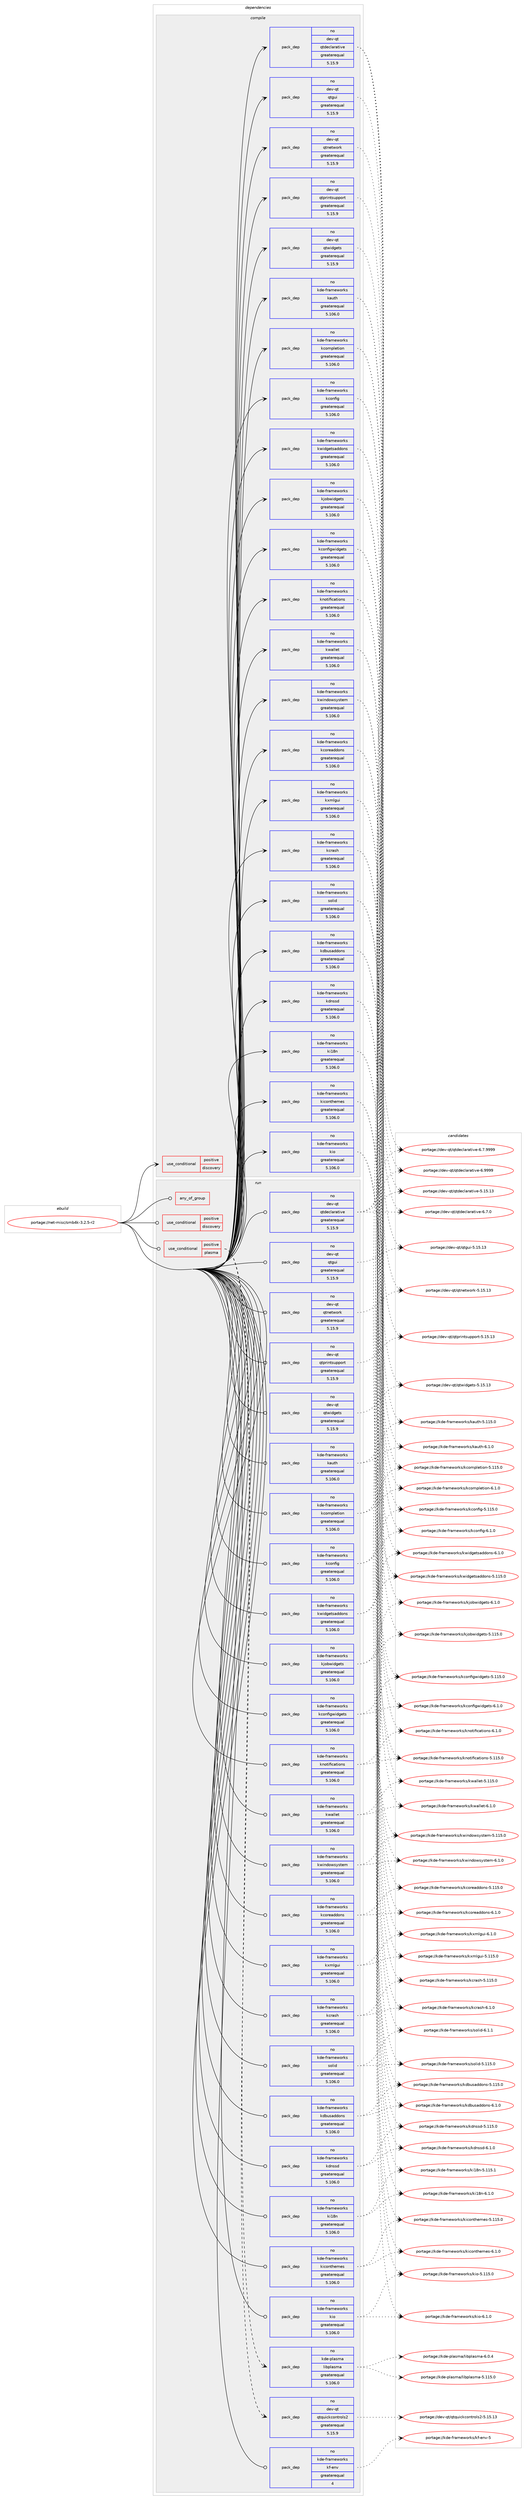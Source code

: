 digraph prolog {

# *************
# Graph options
# *************

newrank=true;
concentrate=true;
compound=true;
graph [rankdir=LR,fontname=Helvetica,fontsize=10,ranksep=1.5];#, ranksep=2.5, nodesep=0.2];
edge  [arrowhead=vee];
node  [fontname=Helvetica,fontsize=10];

# **********
# The ebuild
# **********

subgraph cluster_leftcol {
color=gray;
rank=same;
label=<<i>ebuild</i>>;
id [label="portage://net-misc/smb4k-3.2.5-r2", color=red, width=4, href="../net-misc/smb4k-3.2.5-r2.svg"];
}

# ****************
# The dependencies
# ****************

subgraph cluster_midcol {
color=gray;
label=<<i>dependencies</i>>;
subgraph cluster_compile {
fillcolor="#eeeeee";
style=filled;
label=<<i>compile</i>>;
subgraph cond522 {
dependency736 [label=<<TABLE BORDER="0" CELLBORDER="1" CELLSPACING="0" CELLPADDING="4"><TR><TD ROWSPAN="3" CELLPADDING="10">use_conditional</TD></TR><TR><TD>positive</TD></TR><TR><TD>discovery</TD></TR></TABLE>>, shape=none, color=red];
# *** BEGIN UNKNOWN DEPENDENCY TYPE (TODO) ***
# dependency736 -> package_dependency(portage://net-misc/smb4k-3.2.5-r2,install,no,net-libs,kdsoap,none,[,,],any_same_slot,[use(enable(qt5),positive)])
# *** END UNKNOWN DEPENDENCY TYPE (TODO) ***

}
id:e -> dependency736:w [weight=20,style="solid",arrowhead="vee"];
# *** BEGIN UNKNOWN DEPENDENCY TYPE (TODO) ***
# id -> package_dependency(portage://net-misc/smb4k-3.2.5-r2,install,no,dev-qt,qtcore,none,[,,],[slot(5)],[])
# *** END UNKNOWN DEPENDENCY TYPE (TODO) ***

subgraph pack197 {
dependency737 [label=<<TABLE BORDER="0" CELLBORDER="1" CELLSPACING="0" CELLPADDING="4" WIDTH="220"><TR><TD ROWSPAN="6" CELLPADDING="30">pack_dep</TD></TR><TR><TD WIDTH="110">no</TD></TR><TR><TD>dev-qt</TD></TR><TR><TD>qtdeclarative</TD></TR><TR><TD>greaterequal</TD></TR><TR><TD>5.15.9</TD></TR></TABLE>>, shape=none, color=blue];
}
id:e -> dependency737:w [weight=20,style="solid",arrowhead="vee"];
subgraph pack198 {
dependency738 [label=<<TABLE BORDER="0" CELLBORDER="1" CELLSPACING="0" CELLPADDING="4" WIDTH="220"><TR><TD ROWSPAN="6" CELLPADDING="30">pack_dep</TD></TR><TR><TD WIDTH="110">no</TD></TR><TR><TD>dev-qt</TD></TR><TR><TD>qtgui</TD></TR><TR><TD>greaterequal</TD></TR><TR><TD>5.15.9</TD></TR></TABLE>>, shape=none, color=blue];
}
id:e -> dependency738:w [weight=20,style="solid",arrowhead="vee"];
subgraph pack199 {
dependency739 [label=<<TABLE BORDER="0" CELLBORDER="1" CELLSPACING="0" CELLPADDING="4" WIDTH="220"><TR><TD ROWSPAN="6" CELLPADDING="30">pack_dep</TD></TR><TR><TD WIDTH="110">no</TD></TR><TR><TD>dev-qt</TD></TR><TR><TD>qtnetwork</TD></TR><TR><TD>greaterequal</TD></TR><TR><TD>5.15.9</TD></TR></TABLE>>, shape=none, color=blue];
}
id:e -> dependency739:w [weight=20,style="solid",arrowhead="vee"];
subgraph pack200 {
dependency740 [label=<<TABLE BORDER="0" CELLBORDER="1" CELLSPACING="0" CELLPADDING="4" WIDTH="220"><TR><TD ROWSPAN="6" CELLPADDING="30">pack_dep</TD></TR><TR><TD WIDTH="110">no</TD></TR><TR><TD>dev-qt</TD></TR><TR><TD>qtprintsupport</TD></TR><TR><TD>greaterequal</TD></TR><TR><TD>5.15.9</TD></TR></TABLE>>, shape=none, color=blue];
}
id:e -> dependency740:w [weight=20,style="solid",arrowhead="vee"];
subgraph pack201 {
dependency741 [label=<<TABLE BORDER="0" CELLBORDER="1" CELLSPACING="0" CELLPADDING="4" WIDTH="220"><TR><TD ROWSPAN="6" CELLPADDING="30">pack_dep</TD></TR><TR><TD WIDTH="110">no</TD></TR><TR><TD>dev-qt</TD></TR><TR><TD>qtwidgets</TD></TR><TR><TD>greaterequal</TD></TR><TR><TD>5.15.9</TD></TR></TABLE>>, shape=none, color=blue];
}
id:e -> dependency741:w [weight=20,style="solid",arrowhead="vee"];
subgraph pack202 {
dependency742 [label=<<TABLE BORDER="0" CELLBORDER="1" CELLSPACING="0" CELLPADDING="4" WIDTH="220"><TR><TD ROWSPAN="6" CELLPADDING="30">pack_dep</TD></TR><TR><TD WIDTH="110">no</TD></TR><TR><TD>kde-frameworks</TD></TR><TR><TD>kauth</TD></TR><TR><TD>greaterequal</TD></TR><TR><TD>5.106.0</TD></TR></TABLE>>, shape=none, color=blue];
}
id:e -> dependency742:w [weight=20,style="solid",arrowhead="vee"];
subgraph pack203 {
dependency743 [label=<<TABLE BORDER="0" CELLBORDER="1" CELLSPACING="0" CELLPADDING="4" WIDTH="220"><TR><TD ROWSPAN="6" CELLPADDING="30">pack_dep</TD></TR><TR><TD WIDTH="110">no</TD></TR><TR><TD>kde-frameworks</TD></TR><TR><TD>kcompletion</TD></TR><TR><TD>greaterequal</TD></TR><TR><TD>5.106.0</TD></TR></TABLE>>, shape=none, color=blue];
}
id:e -> dependency743:w [weight=20,style="solid",arrowhead="vee"];
subgraph pack204 {
dependency744 [label=<<TABLE BORDER="0" CELLBORDER="1" CELLSPACING="0" CELLPADDING="4" WIDTH="220"><TR><TD ROWSPAN="6" CELLPADDING="30">pack_dep</TD></TR><TR><TD WIDTH="110">no</TD></TR><TR><TD>kde-frameworks</TD></TR><TR><TD>kconfig</TD></TR><TR><TD>greaterequal</TD></TR><TR><TD>5.106.0</TD></TR></TABLE>>, shape=none, color=blue];
}
id:e -> dependency744:w [weight=20,style="solid",arrowhead="vee"];
subgraph pack205 {
dependency745 [label=<<TABLE BORDER="0" CELLBORDER="1" CELLSPACING="0" CELLPADDING="4" WIDTH="220"><TR><TD ROWSPAN="6" CELLPADDING="30">pack_dep</TD></TR><TR><TD WIDTH="110">no</TD></TR><TR><TD>kde-frameworks</TD></TR><TR><TD>kconfigwidgets</TD></TR><TR><TD>greaterequal</TD></TR><TR><TD>5.106.0</TD></TR></TABLE>>, shape=none, color=blue];
}
id:e -> dependency745:w [weight=20,style="solid",arrowhead="vee"];
subgraph pack206 {
dependency746 [label=<<TABLE BORDER="0" CELLBORDER="1" CELLSPACING="0" CELLPADDING="4" WIDTH="220"><TR><TD ROWSPAN="6" CELLPADDING="30">pack_dep</TD></TR><TR><TD WIDTH="110">no</TD></TR><TR><TD>kde-frameworks</TD></TR><TR><TD>kcoreaddons</TD></TR><TR><TD>greaterequal</TD></TR><TR><TD>5.106.0</TD></TR></TABLE>>, shape=none, color=blue];
}
id:e -> dependency746:w [weight=20,style="solid",arrowhead="vee"];
subgraph pack207 {
dependency747 [label=<<TABLE BORDER="0" CELLBORDER="1" CELLSPACING="0" CELLPADDING="4" WIDTH="220"><TR><TD ROWSPAN="6" CELLPADDING="30">pack_dep</TD></TR><TR><TD WIDTH="110">no</TD></TR><TR><TD>kde-frameworks</TD></TR><TR><TD>kcrash</TD></TR><TR><TD>greaterequal</TD></TR><TR><TD>5.106.0</TD></TR></TABLE>>, shape=none, color=blue];
}
id:e -> dependency747:w [weight=20,style="solid",arrowhead="vee"];
subgraph pack208 {
dependency748 [label=<<TABLE BORDER="0" CELLBORDER="1" CELLSPACING="0" CELLPADDING="4" WIDTH="220"><TR><TD ROWSPAN="6" CELLPADDING="30">pack_dep</TD></TR><TR><TD WIDTH="110">no</TD></TR><TR><TD>kde-frameworks</TD></TR><TR><TD>kdbusaddons</TD></TR><TR><TD>greaterequal</TD></TR><TR><TD>5.106.0</TD></TR></TABLE>>, shape=none, color=blue];
}
id:e -> dependency748:w [weight=20,style="solid",arrowhead="vee"];
subgraph pack209 {
dependency749 [label=<<TABLE BORDER="0" CELLBORDER="1" CELLSPACING="0" CELLPADDING="4" WIDTH="220"><TR><TD ROWSPAN="6" CELLPADDING="30">pack_dep</TD></TR><TR><TD WIDTH="110">no</TD></TR><TR><TD>kde-frameworks</TD></TR><TR><TD>kdnssd</TD></TR><TR><TD>greaterequal</TD></TR><TR><TD>5.106.0</TD></TR></TABLE>>, shape=none, color=blue];
}
id:e -> dependency749:w [weight=20,style="solid",arrowhead="vee"];
subgraph pack210 {
dependency750 [label=<<TABLE BORDER="0" CELLBORDER="1" CELLSPACING="0" CELLPADDING="4" WIDTH="220"><TR><TD ROWSPAN="6" CELLPADDING="30">pack_dep</TD></TR><TR><TD WIDTH="110">no</TD></TR><TR><TD>kde-frameworks</TD></TR><TR><TD>ki18n</TD></TR><TR><TD>greaterequal</TD></TR><TR><TD>5.106.0</TD></TR></TABLE>>, shape=none, color=blue];
}
id:e -> dependency750:w [weight=20,style="solid",arrowhead="vee"];
subgraph pack211 {
dependency751 [label=<<TABLE BORDER="0" CELLBORDER="1" CELLSPACING="0" CELLPADDING="4" WIDTH="220"><TR><TD ROWSPAN="6" CELLPADDING="30">pack_dep</TD></TR><TR><TD WIDTH="110">no</TD></TR><TR><TD>kde-frameworks</TD></TR><TR><TD>kiconthemes</TD></TR><TR><TD>greaterequal</TD></TR><TR><TD>5.106.0</TD></TR></TABLE>>, shape=none, color=blue];
}
id:e -> dependency751:w [weight=20,style="solid",arrowhead="vee"];
subgraph pack212 {
dependency752 [label=<<TABLE BORDER="0" CELLBORDER="1" CELLSPACING="0" CELLPADDING="4" WIDTH="220"><TR><TD ROWSPAN="6" CELLPADDING="30">pack_dep</TD></TR><TR><TD WIDTH="110">no</TD></TR><TR><TD>kde-frameworks</TD></TR><TR><TD>kio</TD></TR><TR><TD>greaterequal</TD></TR><TR><TD>5.106.0</TD></TR></TABLE>>, shape=none, color=blue];
}
id:e -> dependency752:w [weight=20,style="solid",arrowhead="vee"];
subgraph pack213 {
dependency753 [label=<<TABLE BORDER="0" CELLBORDER="1" CELLSPACING="0" CELLPADDING="4" WIDTH="220"><TR><TD ROWSPAN="6" CELLPADDING="30">pack_dep</TD></TR><TR><TD WIDTH="110">no</TD></TR><TR><TD>kde-frameworks</TD></TR><TR><TD>kjobwidgets</TD></TR><TR><TD>greaterequal</TD></TR><TR><TD>5.106.0</TD></TR></TABLE>>, shape=none, color=blue];
}
id:e -> dependency753:w [weight=20,style="solid",arrowhead="vee"];
subgraph pack214 {
dependency754 [label=<<TABLE BORDER="0" CELLBORDER="1" CELLSPACING="0" CELLPADDING="4" WIDTH="220"><TR><TD ROWSPAN="6" CELLPADDING="30">pack_dep</TD></TR><TR><TD WIDTH="110">no</TD></TR><TR><TD>kde-frameworks</TD></TR><TR><TD>knotifications</TD></TR><TR><TD>greaterequal</TD></TR><TR><TD>5.106.0</TD></TR></TABLE>>, shape=none, color=blue];
}
id:e -> dependency754:w [weight=20,style="solid",arrowhead="vee"];
subgraph pack215 {
dependency755 [label=<<TABLE BORDER="0" CELLBORDER="1" CELLSPACING="0" CELLPADDING="4" WIDTH="220"><TR><TD ROWSPAN="6" CELLPADDING="30">pack_dep</TD></TR><TR><TD WIDTH="110">no</TD></TR><TR><TD>kde-frameworks</TD></TR><TR><TD>kwallet</TD></TR><TR><TD>greaterequal</TD></TR><TR><TD>5.106.0</TD></TR></TABLE>>, shape=none, color=blue];
}
id:e -> dependency755:w [weight=20,style="solid",arrowhead="vee"];
subgraph pack216 {
dependency756 [label=<<TABLE BORDER="0" CELLBORDER="1" CELLSPACING="0" CELLPADDING="4" WIDTH="220"><TR><TD ROWSPAN="6" CELLPADDING="30">pack_dep</TD></TR><TR><TD WIDTH="110">no</TD></TR><TR><TD>kde-frameworks</TD></TR><TR><TD>kwidgetsaddons</TD></TR><TR><TD>greaterequal</TD></TR><TR><TD>5.106.0</TD></TR></TABLE>>, shape=none, color=blue];
}
id:e -> dependency756:w [weight=20,style="solid",arrowhead="vee"];
subgraph pack217 {
dependency757 [label=<<TABLE BORDER="0" CELLBORDER="1" CELLSPACING="0" CELLPADDING="4" WIDTH="220"><TR><TD ROWSPAN="6" CELLPADDING="30">pack_dep</TD></TR><TR><TD WIDTH="110">no</TD></TR><TR><TD>kde-frameworks</TD></TR><TR><TD>kwindowsystem</TD></TR><TR><TD>greaterequal</TD></TR><TR><TD>5.106.0</TD></TR></TABLE>>, shape=none, color=blue];
}
id:e -> dependency757:w [weight=20,style="solid",arrowhead="vee"];
subgraph pack218 {
dependency758 [label=<<TABLE BORDER="0" CELLBORDER="1" CELLSPACING="0" CELLPADDING="4" WIDTH="220"><TR><TD ROWSPAN="6" CELLPADDING="30">pack_dep</TD></TR><TR><TD WIDTH="110">no</TD></TR><TR><TD>kde-frameworks</TD></TR><TR><TD>kxmlgui</TD></TR><TR><TD>greaterequal</TD></TR><TR><TD>5.106.0</TD></TR></TABLE>>, shape=none, color=blue];
}
id:e -> dependency758:w [weight=20,style="solid",arrowhead="vee"];
subgraph pack219 {
dependency759 [label=<<TABLE BORDER="0" CELLBORDER="1" CELLSPACING="0" CELLPADDING="4" WIDTH="220"><TR><TD ROWSPAN="6" CELLPADDING="30">pack_dep</TD></TR><TR><TD WIDTH="110">no</TD></TR><TR><TD>kde-frameworks</TD></TR><TR><TD>solid</TD></TR><TR><TD>greaterequal</TD></TR><TR><TD>5.106.0</TD></TR></TABLE>>, shape=none, color=blue];
}
id:e -> dependency759:w [weight=20,style="solid",arrowhead="vee"];
# *** BEGIN UNKNOWN DEPENDENCY TYPE (TODO) ***
# id -> package_dependency(portage://net-misc/smb4k-3.2.5-r2,install,no,net-fs,samba,none,[,,],[],[use(enable(cups),none)])
# *** END UNKNOWN DEPENDENCY TYPE (TODO) ***

}
subgraph cluster_compileandrun {
fillcolor="#eeeeee";
style=filled;
label=<<i>compile and run</i>>;
}
subgraph cluster_run {
fillcolor="#eeeeee";
style=filled;
label=<<i>run</i>>;
subgraph any19 {
dependency760 [label=<<TABLE BORDER="0" CELLBORDER="1" CELLSPACING="0" CELLPADDING="4"><TR><TD CELLPADDING="10">any_of_group</TD></TR></TABLE>>, shape=none, color=red];# *** BEGIN UNKNOWN DEPENDENCY TYPE (TODO) ***
# dependency760 -> package_dependency(portage://net-misc/smb4k-3.2.5-r2,run,no,kde-frameworks,breeze-icons,none,[,,],any_different_slot,[])
# *** END UNKNOWN DEPENDENCY TYPE (TODO) ***

# *** BEGIN UNKNOWN DEPENDENCY TYPE (TODO) ***
# dependency760 -> package_dependency(portage://net-misc/smb4k-3.2.5-r2,run,no,kde-frameworks,oxygen-icons,none,[,,],any_different_slot,[])
# *** END UNKNOWN DEPENDENCY TYPE (TODO) ***

}
id:e -> dependency760:w [weight=20,style="solid",arrowhead="odot"];
subgraph cond523 {
dependency761 [label=<<TABLE BORDER="0" CELLBORDER="1" CELLSPACING="0" CELLPADDING="4"><TR><TD ROWSPAN="3" CELLPADDING="10">use_conditional</TD></TR><TR><TD>positive</TD></TR><TR><TD>discovery</TD></TR></TABLE>>, shape=none, color=red];
# *** BEGIN UNKNOWN DEPENDENCY TYPE (TODO) ***
# dependency761 -> package_dependency(portage://net-misc/smb4k-3.2.5-r2,run,no,net-libs,kdsoap,none,[,,],any_same_slot,[use(enable(qt5),positive)])
# *** END UNKNOWN DEPENDENCY TYPE (TODO) ***

}
id:e -> dependency761:w [weight=20,style="solid",arrowhead="odot"];
subgraph cond524 {
dependency762 [label=<<TABLE BORDER="0" CELLBORDER="1" CELLSPACING="0" CELLPADDING="4"><TR><TD ROWSPAN="3" CELLPADDING="10">use_conditional</TD></TR><TR><TD>positive</TD></TR><TR><TD>plasma</TD></TR></TABLE>>, shape=none, color=red];
subgraph pack220 {
dependency763 [label=<<TABLE BORDER="0" CELLBORDER="1" CELLSPACING="0" CELLPADDING="4" WIDTH="220"><TR><TD ROWSPAN="6" CELLPADDING="30">pack_dep</TD></TR><TR><TD WIDTH="110">no</TD></TR><TR><TD>dev-qt</TD></TR><TR><TD>qtquickcontrols2</TD></TR><TR><TD>greaterequal</TD></TR><TR><TD>5.15.9</TD></TR></TABLE>>, shape=none, color=blue];
}
dependency762:e -> dependency763:w [weight=20,style="dashed",arrowhead="vee"];
subgraph pack221 {
dependency764 [label=<<TABLE BORDER="0" CELLBORDER="1" CELLSPACING="0" CELLPADDING="4" WIDTH="220"><TR><TD ROWSPAN="6" CELLPADDING="30">pack_dep</TD></TR><TR><TD WIDTH="110">no</TD></TR><TR><TD>kde-plasma</TD></TR><TR><TD>libplasma</TD></TR><TR><TD>greaterequal</TD></TR><TR><TD>5.106.0</TD></TR></TABLE>>, shape=none, color=blue];
}
dependency762:e -> dependency764:w [weight=20,style="dashed",arrowhead="vee"];
}
id:e -> dependency762:w [weight=20,style="solid",arrowhead="odot"];
# *** BEGIN UNKNOWN DEPENDENCY TYPE (TODO) ***
# id -> package_dependency(portage://net-misc/smb4k-3.2.5-r2,run,no,dev-qt,qtcore,none,[,,],[slot(5)],[])
# *** END UNKNOWN DEPENDENCY TYPE (TODO) ***

subgraph pack222 {
dependency765 [label=<<TABLE BORDER="0" CELLBORDER="1" CELLSPACING="0" CELLPADDING="4" WIDTH="220"><TR><TD ROWSPAN="6" CELLPADDING="30">pack_dep</TD></TR><TR><TD WIDTH="110">no</TD></TR><TR><TD>dev-qt</TD></TR><TR><TD>qtdeclarative</TD></TR><TR><TD>greaterequal</TD></TR><TR><TD>5.15.9</TD></TR></TABLE>>, shape=none, color=blue];
}
id:e -> dependency765:w [weight=20,style="solid",arrowhead="odot"];
subgraph pack223 {
dependency766 [label=<<TABLE BORDER="0" CELLBORDER="1" CELLSPACING="0" CELLPADDING="4" WIDTH="220"><TR><TD ROWSPAN="6" CELLPADDING="30">pack_dep</TD></TR><TR><TD WIDTH="110">no</TD></TR><TR><TD>dev-qt</TD></TR><TR><TD>qtgui</TD></TR><TR><TD>greaterequal</TD></TR><TR><TD>5.15.9</TD></TR></TABLE>>, shape=none, color=blue];
}
id:e -> dependency766:w [weight=20,style="solid",arrowhead="odot"];
subgraph pack224 {
dependency767 [label=<<TABLE BORDER="0" CELLBORDER="1" CELLSPACING="0" CELLPADDING="4" WIDTH="220"><TR><TD ROWSPAN="6" CELLPADDING="30">pack_dep</TD></TR><TR><TD WIDTH="110">no</TD></TR><TR><TD>dev-qt</TD></TR><TR><TD>qtnetwork</TD></TR><TR><TD>greaterequal</TD></TR><TR><TD>5.15.9</TD></TR></TABLE>>, shape=none, color=blue];
}
id:e -> dependency767:w [weight=20,style="solid",arrowhead="odot"];
subgraph pack225 {
dependency768 [label=<<TABLE BORDER="0" CELLBORDER="1" CELLSPACING="0" CELLPADDING="4" WIDTH="220"><TR><TD ROWSPAN="6" CELLPADDING="30">pack_dep</TD></TR><TR><TD WIDTH="110">no</TD></TR><TR><TD>dev-qt</TD></TR><TR><TD>qtprintsupport</TD></TR><TR><TD>greaterequal</TD></TR><TR><TD>5.15.9</TD></TR></TABLE>>, shape=none, color=blue];
}
id:e -> dependency768:w [weight=20,style="solid",arrowhead="odot"];
subgraph pack226 {
dependency769 [label=<<TABLE BORDER="0" CELLBORDER="1" CELLSPACING="0" CELLPADDING="4" WIDTH="220"><TR><TD ROWSPAN="6" CELLPADDING="30">pack_dep</TD></TR><TR><TD WIDTH="110">no</TD></TR><TR><TD>dev-qt</TD></TR><TR><TD>qtwidgets</TD></TR><TR><TD>greaterequal</TD></TR><TR><TD>5.15.9</TD></TR></TABLE>>, shape=none, color=blue];
}
id:e -> dependency769:w [weight=20,style="solid",arrowhead="odot"];
subgraph pack227 {
dependency770 [label=<<TABLE BORDER="0" CELLBORDER="1" CELLSPACING="0" CELLPADDING="4" WIDTH="220"><TR><TD ROWSPAN="6" CELLPADDING="30">pack_dep</TD></TR><TR><TD WIDTH="110">no</TD></TR><TR><TD>kde-frameworks</TD></TR><TR><TD>kauth</TD></TR><TR><TD>greaterequal</TD></TR><TR><TD>5.106.0</TD></TR></TABLE>>, shape=none, color=blue];
}
id:e -> dependency770:w [weight=20,style="solid",arrowhead="odot"];
subgraph pack228 {
dependency771 [label=<<TABLE BORDER="0" CELLBORDER="1" CELLSPACING="0" CELLPADDING="4" WIDTH="220"><TR><TD ROWSPAN="6" CELLPADDING="30">pack_dep</TD></TR><TR><TD WIDTH="110">no</TD></TR><TR><TD>kde-frameworks</TD></TR><TR><TD>kcompletion</TD></TR><TR><TD>greaterequal</TD></TR><TR><TD>5.106.0</TD></TR></TABLE>>, shape=none, color=blue];
}
id:e -> dependency771:w [weight=20,style="solid",arrowhead="odot"];
subgraph pack229 {
dependency772 [label=<<TABLE BORDER="0" CELLBORDER="1" CELLSPACING="0" CELLPADDING="4" WIDTH="220"><TR><TD ROWSPAN="6" CELLPADDING="30">pack_dep</TD></TR><TR><TD WIDTH="110">no</TD></TR><TR><TD>kde-frameworks</TD></TR><TR><TD>kconfig</TD></TR><TR><TD>greaterequal</TD></TR><TR><TD>5.106.0</TD></TR></TABLE>>, shape=none, color=blue];
}
id:e -> dependency772:w [weight=20,style="solid",arrowhead="odot"];
subgraph pack230 {
dependency773 [label=<<TABLE BORDER="0" CELLBORDER="1" CELLSPACING="0" CELLPADDING="4" WIDTH="220"><TR><TD ROWSPAN="6" CELLPADDING="30">pack_dep</TD></TR><TR><TD WIDTH="110">no</TD></TR><TR><TD>kde-frameworks</TD></TR><TR><TD>kconfigwidgets</TD></TR><TR><TD>greaterequal</TD></TR><TR><TD>5.106.0</TD></TR></TABLE>>, shape=none, color=blue];
}
id:e -> dependency773:w [weight=20,style="solid",arrowhead="odot"];
subgraph pack231 {
dependency774 [label=<<TABLE BORDER="0" CELLBORDER="1" CELLSPACING="0" CELLPADDING="4" WIDTH="220"><TR><TD ROWSPAN="6" CELLPADDING="30">pack_dep</TD></TR><TR><TD WIDTH="110">no</TD></TR><TR><TD>kde-frameworks</TD></TR><TR><TD>kcoreaddons</TD></TR><TR><TD>greaterequal</TD></TR><TR><TD>5.106.0</TD></TR></TABLE>>, shape=none, color=blue];
}
id:e -> dependency774:w [weight=20,style="solid",arrowhead="odot"];
subgraph pack232 {
dependency775 [label=<<TABLE BORDER="0" CELLBORDER="1" CELLSPACING="0" CELLPADDING="4" WIDTH="220"><TR><TD ROWSPAN="6" CELLPADDING="30">pack_dep</TD></TR><TR><TD WIDTH="110">no</TD></TR><TR><TD>kde-frameworks</TD></TR><TR><TD>kcrash</TD></TR><TR><TD>greaterequal</TD></TR><TR><TD>5.106.0</TD></TR></TABLE>>, shape=none, color=blue];
}
id:e -> dependency775:w [weight=20,style="solid",arrowhead="odot"];
subgraph pack233 {
dependency776 [label=<<TABLE BORDER="0" CELLBORDER="1" CELLSPACING="0" CELLPADDING="4" WIDTH="220"><TR><TD ROWSPAN="6" CELLPADDING="30">pack_dep</TD></TR><TR><TD WIDTH="110">no</TD></TR><TR><TD>kde-frameworks</TD></TR><TR><TD>kdbusaddons</TD></TR><TR><TD>greaterequal</TD></TR><TR><TD>5.106.0</TD></TR></TABLE>>, shape=none, color=blue];
}
id:e -> dependency776:w [weight=20,style="solid",arrowhead="odot"];
subgraph pack234 {
dependency777 [label=<<TABLE BORDER="0" CELLBORDER="1" CELLSPACING="0" CELLPADDING="4" WIDTH="220"><TR><TD ROWSPAN="6" CELLPADDING="30">pack_dep</TD></TR><TR><TD WIDTH="110">no</TD></TR><TR><TD>kde-frameworks</TD></TR><TR><TD>kdnssd</TD></TR><TR><TD>greaterequal</TD></TR><TR><TD>5.106.0</TD></TR></TABLE>>, shape=none, color=blue];
}
id:e -> dependency777:w [weight=20,style="solid",arrowhead="odot"];
subgraph pack235 {
dependency778 [label=<<TABLE BORDER="0" CELLBORDER="1" CELLSPACING="0" CELLPADDING="4" WIDTH="220"><TR><TD ROWSPAN="6" CELLPADDING="30">pack_dep</TD></TR><TR><TD WIDTH="110">no</TD></TR><TR><TD>kde-frameworks</TD></TR><TR><TD>kf-env</TD></TR><TR><TD>greaterequal</TD></TR><TR><TD>4</TD></TR></TABLE>>, shape=none, color=blue];
}
id:e -> dependency778:w [weight=20,style="solid",arrowhead="odot"];
subgraph pack236 {
dependency779 [label=<<TABLE BORDER="0" CELLBORDER="1" CELLSPACING="0" CELLPADDING="4" WIDTH="220"><TR><TD ROWSPAN="6" CELLPADDING="30">pack_dep</TD></TR><TR><TD WIDTH="110">no</TD></TR><TR><TD>kde-frameworks</TD></TR><TR><TD>ki18n</TD></TR><TR><TD>greaterequal</TD></TR><TR><TD>5.106.0</TD></TR></TABLE>>, shape=none, color=blue];
}
id:e -> dependency779:w [weight=20,style="solid",arrowhead="odot"];
subgraph pack237 {
dependency780 [label=<<TABLE BORDER="0" CELLBORDER="1" CELLSPACING="0" CELLPADDING="4" WIDTH="220"><TR><TD ROWSPAN="6" CELLPADDING="30">pack_dep</TD></TR><TR><TD WIDTH="110">no</TD></TR><TR><TD>kde-frameworks</TD></TR><TR><TD>kiconthemes</TD></TR><TR><TD>greaterequal</TD></TR><TR><TD>5.106.0</TD></TR></TABLE>>, shape=none, color=blue];
}
id:e -> dependency780:w [weight=20,style="solid",arrowhead="odot"];
subgraph pack238 {
dependency781 [label=<<TABLE BORDER="0" CELLBORDER="1" CELLSPACING="0" CELLPADDING="4" WIDTH="220"><TR><TD ROWSPAN="6" CELLPADDING="30">pack_dep</TD></TR><TR><TD WIDTH="110">no</TD></TR><TR><TD>kde-frameworks</TD></TR><TR><TD>kio</TD></TR><TR><TD>greaterequal</TD></TR><TR><TD>5.106.0</TD></TR></TABLE>>, shape=none, color=blue];
}
id:e -> dependency781:w [weight=20,style="solid",arrowhead="odot"];
subgraph pack239 {
dependency782 [label=<<TABLE BORDER="0" CELLBORDER="1" CELLSPACING="0" CELLPADDING="4" WIDTH="220"><TR><TD ROWSPAN="6" CELLPADDING="30">pack_dep</TD></TR><TR><TD WIDTH="110">no</TD></TR><TR><TD>kde-frameworks</TD></TR><TR><TD>kjobwidgets</TD></TR><TR><TD>greaterequal</TD></TR><TR><TD>5.106.0</TD></TR></TABLE>>, shape=none, color=blue];
}
id:e -> dependency782:w [weight=20,style="solid",arrowhead="odot"];
subgraph pack240 {
dependency783 [label=<<TABLE BORDER="0" CELLBORDER="1" CELLSPACING="0" CELLPADDING="4" WIDTH="220"><TR><TD ROWSPAN="6" CELLPADDING="30">pack_dep</TD></TR><TR><TD WIDTH="110">no</TD></TR><TR><TD>kde-frameworks</TD></TR><TR><TD>knotifications</TD></TR><TR><TD>greaterequal</TD></TR><TR><TD>5.106.0</TD></TR></TABLE>>, shape=none, color=blue];
}
id:e -> dependency783:w [weight=20,style="solid",arrowhead="odot"];
subgraph pack241 {
dependency784 [label=<<TABLE BORDER="0" CELLBORDER="1" CELLSPACING="0" CELLPADDING="4" WIDTH="220"><TR><TD ROWSPAN="6" CELLPADDING="30">pack_dep</TD></TR><TR><TD WIDTH="110">no</TD></TR><TR><TD>kde-frameworks</TD></TR><TR><TD>kwallet</TD></TR><TR><TD>greaterequal</TD></TR><TR><TD>5.106.0</TD></TR></TABLE>>, shape=none, color=blue];
}
id:e -> dependency784:w [weight=20,style="solid",arrowhead="odot"];
subgraph pack242 {
dependency785 [label=<<TABLE BORDER="0" CELLBORDER="1" CELLSPACING="0" CELLPADDING="4" WIDTH="220"><TR><TD ROWSPAN="6" CELLPADDING="30">pack_dep</TD></TR><TR><TD WIDTH="110">no</TD></TR><TR><TD>kde-frameworks</TD></TR><TR><TD>kwidgetsaddons</TD></TR><TR><TD>greaterequal</TD></TR><TR><TD>5.106.0</TD></TR></TABLE>>, shape=none, color=blue];
}
id:e -> dependency785:w [weight=20,style="solid",arrowhead="odot"];
subgraph pack243 {
dependency786 [label=<<TABLE BORDER="0" CELLBORDER="1" CELLSPACING="0" CELLPADDING="4" WIDTH="220"><TR><TD ROWSPAN="6" CELLPADDING="30">pack_dep</TD></TR><TR><TD WIDTH="110">no</TD></TR><TR><TD>kde-frameworks</TD></TR><TR><TD>kwindowsystem</TD></TR><TR><TD>greaterequal</TD></TR><TR><TD>5.106.0</TD></TR></TABLE>>, shape=none, color=blue];
}
id:e -> dependency786:w [weight=20,style="solid",arrowhead="odot"];
subgraph pack244 {
dependency787 [label=<<TABLE BORDER="0" CELLBORDER="1" CELLSPACING="0" CELLPADDING="4" WIDTH="220"><TR><TD ROWSPAN="6" CELLPADDING="30">pack_dep</TD></TR><TR><TD WIDTH="110">no</TD></TR><TR><TD>kde-frameworks</TD></TR><TR><TD>kxmlgui</TD></TR><TR><TD>greaterequal</TD></TR><TR><TD>5.106.0</TD></TR></TABLE>>, shape=none, color=blue];
}
id:e -> dependency787:w [weight=20,style="solid",arrowhead="odot"];
subgraph pack245 {
dependency788 [label=<<TABLE BORDER="0" CELLBORDER="1" CELLSPACING="0" CELLPADDING="4" WIDTH="220"><TR><TD ROWSPAN="6" CELLPADDING="30">pack_dep</TD></TR><TR><TD WIDTH="110">no</TD></TR><TR><TD>kde-frameworks</TD></TR><TR><TD>solid</TD></TR><TR><TD>greaterequal</TD></TR><TR><TD>5.106.0</TD></TR></TABLE>>, shape=none, color=blue];
}
id:e -> dependency788:w [weight=20,style="solid",arrowhead="odot"];
# *** BEGIN UNKNOWN DEPENDENCY TYPE (TODO) ***
# id -> package_dependency(portage://net-misc/smb4k-3.2.5-r2,run,no,net-fs,samba,none,[,,],[],[use(enable(cups),none)])
# *** END UNKNOWN DEPENDENCY TYPE (TODO) ***

}
}

# **************
# The candidates
# **************

subgraph cluster_choices {
rank=same;
color=gray;
label=<<i>candidates</i>>;

subgraph choice197 {
color=black;
nodesep=1;
choice10010111845113116471131161001019910897114971161051181014553464953464951 [label="portage://dev-qt/qtdeclarative-5.15.13", color=red, width=4,href="../dev-qt/qtdeclarative-5.15.13.svg"];
choice1001011184511311647113116100101991089711497116105118101455446554648 [label="portage://dev-qt/qtdeclarative-6.7.0", color=red, width=4,href="../dev-qt/qtdeclarative-6.7.0.svg"];
choice1001011184511311647113116100101991089711497116105118101455446554657575757 [label="portage://dev-qt/qtdeclarative-6.7.9999", color=red, width=4,href="../dev-qt/qtdeclarative-6.7.9999.svg"];
choice100101118451131164711311610010199108971149711610511810145544657575757 [label="portage://dev-qt/qtdeclarative-6.9999", color=red, width=4,href="../dev-qt/qtdeclarative-6.9999.svg"];
dependency737:e -> choice10010111845113116471131161001019910897114971161051181014553464953464951:w [style=dotted,weight="100"];
dependency737:e -> choice1001011184511311647113116100101991089711497116105118101455446554648:w [style=dotted,weight="100"];
dependency737:e -> choice1001011184511311647113116100101991089711497116105118101455446554657575757:w [style=dotted,weight="100"];
dependency737:e -> choice100101118451131164711311610010199108971149711610511810145544657575757:w [style=dotted,weight="100"];
}
subgraph choice198 {
color=black;
nodesep=1;
choice10010111845113116471131161031171054553464953464951 [label="portage://dev-qt/qtgui-5.15.13", color=red, width=4,href="../dev-qt/qtgui-5.15.13.svg"];
dependency738:e -> choice10010111845113116471131161031171054553464953464951:w [style=dotted,weight="100"];
}
subgraph choice199 {
color=black;
nodesep=1;
choice10010111845113116471131161101011161191111141074553464953464951 [label="portage://dev-qt/qtnetwork-5.15.13", color=red, width=4,href="../dev-qt/qtnetwork-5.15.13.svg"];
dependency739:e -> choice10010111845113116471131161101011161191111141074553464953464951:w [style=dotted,weight="100"];
}
subgraph choice200 {
color=black;
nodesep=1;
choice10010111845113116471131161121141051101161151171121121111141164553464953464951 [label="portage://dev-qt/qtprintsupport-5.15.13", color=red, width=4,href="../dev-qt/qtprintsupport-5.15.13.svg"];
dependency740:e -> choice10010111845113116471131161121141051101161151171121121111141164553464953464951:w [style=dotted,weight="100"];
}
subgraph choice201 {
color=black;
nodesep=1;
choice10010111845113116471131161191051001031011161154553464953464951 [label="portage://dev-qt/qtwidgets-5.15.13", color=red, width=4,href="../dev-qt/qtwidgets-5.15.13.svg"];
dependency741:e -> choice10010111845113116471131161191051001031011161154553464953464951:w [style=dotted,weight="100"];
}
subgraph choice202 {
color=black;
nodesep=1;
choice107100101451021149710910111911111410711547107971171161044553464949534648 [label="portage://kde-frameworks/kauth-5.115.0", color=red, width=4,href="../kde-frameworks/kauth-5.115.0.svg"];
choice10710010145102114971091011191111141071154710797117116104455446494648 [label="portage://kde-frameworks/kauth-6.1.0", color=red, width=4,href="../kde-frameworks/kauth-6.1.0.svg"];
dependency742:e -> choice107100101451021149710910111911111410711547107971171161044553464949534648:w [style=dotted,weight="100"];
dependency742:e -> choice10710010145102114971091011191111141071154710797117116104455446494648:w [style=dotted,weight="100"];
}
subgraph choice203 {
color=black;
nodesep=1;
choice107100101451021149710910111911111410711547107991111091121081011161051111104553464949534648 [label="portage://kde-frameworks/kcompletion-5.115.0", color=red, width=4,href="../kde-frameworks/kcompletion-5.115.0.svg"];
choice10710010145102114971091011191111141071154710799111109112108101116105111110455446494648 [label="portage://kde-frameworks/kcompletion-6.1.0", color=red, width=4,href="../kde-frameworks/kcompletion-6.1.0.svg"];
dependency743:e -> choice107100101451021149710910111911111410711547107991111091121081011161051111104553464949534648:w [style=dotted,weight="100"];
dependency743:e -> choice10710010145102114971091011191111141071154710799111109112108101116105111110455446494648:w [style=dotted,weight="100"];
}
subgraph choice204 {
color=black;
nodesep=1;
choice107100101451021149710910111911111410711547107991111101021051034553464949534648 [label="portage://kde-frameworks/kconfig-5.115.0", color=red, width=4,href="../kde-frameworks/kconfig-5.115.0.svg"];
choice10710010145102114971091011191111141071154710799111110102105103455446494648 [label="portage://kde-frameworks/kconfig-6.1.0", color=red, width=4,href="../kde-frameworks/kconfig-6.1.0.svg"];
dependency744:e -> choice107100101451021149710910111911111410711547107991111101021051034553464949534648:w [style=dotted,weight="100"];
dependency744:e -> choice10710010145102114971091011191111141071154710799111110102105103455446494648:w [style=dotted,weight="100"];
}
subgraph choice205 {
color=black;
nodesep=1;
choice107100101451021149710910111911111410711547107991111101021051031191051001031011161154553464949534648 [label="portage://kde-frameworks/kconfigwidgets-5.115.0", color=red, width=4,href="../kde-frameworks/kconfigwidgets-5.115.0.svg"];
choice10710010145102114971091011191111141071154710799111110102105103119105100103101116115455446494648 [label="portage://kde-frameworks/kconfigwidgets-6.1.0", color=red, width=4,href="../kde-frameworks/kconfigwidgets-6.1.0.svg"];
dependency745:e -> choice107100101451021149710910111911111410711547107991111101021051031191051001031011161154553464949534648:w [style=dotted,weight="100"];
dependency745:e -> choice10710010145102114971091011191111141071154710799111110102105103119105100103101116115455446494648:w [style=dotted,weight="100"];
}
subgraph choice206 {
color=black;
nodesep=1;
choice10710010145102114971091011191111141071154710799111114101971001001111101154553464949534648 [label="portage://kde-frameworks/kcoreaddons-5.115.0", color=red, width=4,href="../kde-frameworks/kcoreaddons-5.115.0.svg"];
choice1071001014510211497109101119111114107115471079911111410197100100111110115455446494648 [label="portage://kde-frameworks/kcoreaddons-6.1.0", color=red, width=4,href="../kde-frameworks/kcoreaddons-6.1.0.svg"];
dependency746:e -> choice10710010145102114971091011191111141071154710799111114101971001001111101154553464949534648:w [style=dotted,weight="100"];
dependency746:e -> choice1071001014510211497109101119111114107115471079911111410197100100111110115455446494648:w [style=dotted,weight="100"];
}
subgraph choice207 {
color=black;
nodesep=1;
choice10710010145102114971091011191111141071154710799114971151044553464949534648 [label="portage://kde-frameworks/kcrash-5.115.0", color=red, width=4,href="../kde-frameworks/kcrash-5.115.0.svg"];
choice1071001014510211497109101119111114107115471079911497115104455446494648 [label="portage://kde-frameworks/kcrash-6.1.0", color=red, width=4,href="../kde-frameworks/kcrash-6.1.0.svg"];
dependency747:e -> choice10710010145102114971091011191111141071154710799114971151044553464949534648:w [style=dotted,weight="100"];
dependency747:e -> choice1071001014510211497109101119111114107115471079911497115104455446494648:w [style=dotted,weight="100"];
}
subgraph choice208 {
color=black;
nodesep=1;
choice10710010145102114971091011191111141071154710710098117115971001001111101154553464949534648 [label="portage://kde-frameworks/kdbusaddons-5.115.0", color=red, width=4,href="../kde-frameworks/kdbusaddons-5.115.0.svg"];
choice1071001014510211497109101119111114107115471071009811711597100100111110115455446494648 [label="portage://kde-frameworks/kdbusaddons-6.1.0", color=red, width=4,href="../kde-frameworks/kdbusaddons-6.1.0.svg"];
dependency748:e -> choice10710010145102114971091011191111141071154710710098117115971001001111101154553464949534648:w [style=dotted,weight="100"];
dependency748:e -> choice1071001014510211497109101119111114107115471071009811711597100100111110115455446494648:w [style=dotted,weight="100"];
}
subgraph choice209 {
color=black;
nodesep=1;
choice1071001014510211497109101119111114107115471071001101151151004553464949534648 [label="portage://kde-frameworks/kdnssd-5.115.0", color=red, width=4,href="../kde-frameworks/kdnssd-5.115.0.svg"];
choice107100101451021149710910111911111410711547107100110115115100455446494648 [label="portage://kde-frameworks/kdnssd-6.1.0", color=red, width=4,href="../kde-frameworks/kdnssd-6.1.0.svg"];
dependency749:e -> choice1071001014510211497109101119111114107115471071001101151151004553464949534648:w [style=dotted,weight="100"];
dependency749:e -> choice107100101451021149710910111911111410711547107100110115115100455446494648:w [style=dotted,weight="100"];
}
subgraph choice210 {
color=black;
nodesep=1;
choice10710010145102114971091011191111141071154710710549561104553464949534649 [label="portage://kde-frameworks/ki18n-5.115.1", color=red, width=4,href="../kde-frameworks/ki18n-5.115.1.svg"];
choice1071001014510211497109101119111114107115471071054956110455446494648 [label="portage://kde-frameworks/ki18n-6.1.0", color=red, width=4,href="../kde-frameworks/ki18n-6.1.0.svg"];
dependency750:e -> choice10710010145102114971091011191111141071154710710549561104553464949534649:w [style=dotted,weight="100"];
dependency750:e -> choice1071001014510211497109101119111114107115471071054956110455446494648:w [style=dotted,weight="100"];
}
subgraph choice211 {
color=black;
nodesep=1;
choice107100101451021149710910111911111410711547107105991111101161041011091011154553464949534648 [label="portage://kde-frameworks/kiconthemes-5.115.0", color=red, width=4,href="../kde-frameworks/kiconthemes-5.115.0.svg"];
choice10710010145102114971091011191111141071154710710599111110116104101109101115455446494648 [label="portage://kde-frameworks/kiconthemes-6.1.0", color=red, width=4,href="../kde-frameworks/kiconthemes-6.1.0.svg"];
dependency751:e -> choice107100101451021149710910111911111410711547107105991111101161041011091011154553464949534648:w [style=dotted,weight="100"];
dependency751:e -> choice10710010145102114971091011191111141071154710710599111110116104101109101115455446494648:w [style=dotted,weight="100"];
}
subgraph choice212 {
color=black;
nodesep=1;
choice1071001014510211497109101119111114107115471071051114553464949534648 [label="portage://kde-frameworks/kio-5.115.0", color=red, width=4,href="../kde-frameworks/kio-5.115.0.svg"];
choice107100101451021149710910111911111410711547107105111455446494648 [label="portage://kde-frameworks/kio-6.1.0", color=red, width=4,href="../kde-frameworks/kio-6.1.0.svg"];
dependency752:e -> choice1071001014510211497109101119111114107115471071051114553464949534648:w [style=dotted,weight="100"];
dependency752:e -> choice107100101451021149710910111911111410711547107105111455446494648:w [style=dotted,weight="100"];
}
subgraph choice213 {
color=black;
nodesep=1;
choice107100101451021149710910111911111410711547107106111981191051001031011161154553464949534648 [label="portage://kde-frameworks/kjobwidgets-5.115.0", color=red, width=4,href="../kde-frameworks/kjobwidgets-5.115.0.svg"];
choice10710010145102114971091011191111141071154710710611198119105100103101116115455446494648 [label="portage://kde-frameworks/kjobwidgets-6.1.0", color=red, width=4,href="../kde-frameworks/kjobwidgets-6.1.0.svg"];
dependency753:e -> choice107100101451021149710910111911111410711547107106111981191051001031011161154553464949534648:w [style=dotted,weight="100"];
dependency753:e -> choice10710010145102114971091011191111141071154710710611198119105100103101116115455446494648:w [style=dotted,weight="100"];
}
subgraph choice214 {
color=black;
nodesep=1;
choice10710010145102114971091011191111141071154710711011111610510210599971161051111101154553464949534648 [label="portage://kde-frameworks/knotifications-5.115.0", color=red, width=4,href="../kde-frameworks/knotifications-5.115.0.svg"];
choice1071001014510211497109101119111114107115471071101111161051021059997116105111110115455446494648 [label="portage://kde-frameworks/knotifications-6.1.0", color=red, width=4,href="../kde-frameworks/knotifications-6.1.0.svg"];
dependency754:e -> choice10710010145102114971091011191111141071154710711011111610510210599971161051111101154553464949534648:w [style=dotted,weight="100"];
dependency754:e -> choice1071001014510211497109101119111114107115471071101111161051021059997116105111110115455446494648:w [style=dotted,weight="100"];
}
subgraph choice215 {
color=black;
nodesep=1;
choice107100101451021149710910111911111410711547107119971081081011164553464949534648 [label="portage://kde-frameworks/kwallet-5.115.0", color=red, width=4,href="../kde-frameworks/kwallet-5.115.0.svg"];
choice10710010145102114971091011191111141071154710711997108108101116455446494648 [label="portage://kde-frameworks/kwallet-6.1.0", color=red, width=4,href="../kde-frameworks/kwallet-6.1.0.svg"];
dependency755:e -> choice107100101451021149710910111911111410711547107119971081081011164553464949534648:w [style=dotted,weight="100"];
dependency755:e -> choice10710010145102114971091011191111141071154710711997108108101116455446494648:w [style=dotted,weight="100"];
}
subgraph choice216 {
color=black;
nodesep=1;
choice107100101451021149710910111911111410711547107119105100103101116115971001001111101154553464949534648 [label="portage://kde-frameworks/kwidgetsaddons-5.115.0", color=red, width=4,href="../kde-frameworks/kwidgetsaddons-5.115.0.svg"];
choice10710010145102114971091011191111141071154710711910510010310111611597100100111110115455446494648 [label="portage://kde-frameworks/kwidgetsaddons-6.1.0", color=red, width=4,href="../kde-frameworks/kwidgetsaddons-6.1.0.svg"];
dependency756:e -> choice107100101451021149710910111911111410711547107119105100103101116115971001001111101154553464949534648:w [style=dotted,weight="100"];
dependency756:e -> choice10710010145102114971091011191111141071154710711910510010310111611597100100111110115455446494648:w [style=dotted,weight="100"];
}
subgraph choice217 {
color=black;
nodesep=1;
choice1071001014510211497109101119111114107115471071191051101001111191151211151161011094553464949534648 [label="portage://kde-frameworks/kwindowsystem-5.115.0", color=red, width=4,href="../kde-frameworks/kwindowsystem-5.115.0.svg"];
choice107100101451021149710910111911111410711547107119105110100111119115121115116101109455446494648 [label="portage://kde-frameworks/kwindowsystem-6.1.0", color=red, width=4,href="../kde-frameworks/kwindowsystem-6.1.0.svg"];
dependency757:e -> choice1071001014510211497109101119111114107115471071191051101001111191151211151161011094553464949534648:w [style=dotted,weight="100"];
dependency757:e -> choice107100101451021149710910111911111410711547107119105110100111119115121115116101109455446494648:w [style=dotted,weight="100"];
}
subgraph choice218 {
color=black;
nodesep=1;
choice1071001014510211497109101119111114107115471071201091081031171054553464949534648 [label="portage://kde-frameworks/kxmlgui-5.115.0", color=red, width=4,href="../kde-frameworks/kxmlgui-5.115.0.svg"];
choice107100101451021149710910111911111410711547107120109108103117105455446494648 [label="portage://kde-frameworks/kxmlgui-6.1.0", color=red, width=4,href="../kde-frameworks/kxmlgui-6.1.0.svg"];
dependency758:e -> choice1071001014510211497109101119111114107115471071201091081031171054553464949534648:w [style=dotted,weight="100"];
dependency758:e -> choice107100101451021149710910111911111410711547107120109108103117105455446494648:w [style=dotted,weight="100"];
}
subgraph choice219 {
color=black;
nodesep=1;
choice1071001014510211497109101119111114107115471151111081051004553464949534648 [label="portage://kde-frameworks/solid-5.115.0", color=red, width=4,href="../kde-frameworks/solid-5.115.0.svg"];
choice107100101451021149710910111911111410711547115111108105100455446494649 [label="portage://kde-frameworks/solid-6.1.1", color=red, width=4,href="../kde-frameworks/solid-6.1.1.svg"];
dependency759:e -> choice1071001014510211497109101119111114107115471151111081051004553464949534648:w [style=dotted,weight="100"];
dependency759:e -> choice107100101451021149710910111911111410711547115111108105100455446494649:w [style=dotted,weight="100"];
}
subgraph choice220 {
color=black;
nodesep=1;
choice10010111845113116471131161131171059910799111110116114111108115504553464953464951 [label="portage://dev-qt/qtquickcontrols2-5.15.13", color=red, width=4,href="../dev-qt/qtquickcontrols2-5.15.13.svg"];
dependency763:e -> choice10010111845113116471131161131171059910799111110116114111108115504553464953464951:w [style=dotted,weight="100"];
}
subgraph choice221 {
color=black;
nodesep=1;
choice107100101451121089711510997471081059811210897115109974553464949534648 [label="portage://kde-plasma/libplasma-5.115.0", color=red, width=4,href="../kde-plasma/libplasma-5.115.0.svg"];
choice10710010145112108971151099747108105981121089711510997455446484652 [label="portage://kde-plasma/libplasma-6.0.4", color=red, width=4,href="../kde-plasma/libplasma-6.0.4.svg"];
dependency764:e -> choice107100101451121089711510997471081059811210897115109974553464949534648:w [style=dotted,weight="100"];
dependency764:e -> choice10710010145112108971151099747108105981121089711510997455446484652:w [style=dotted,weight="100"];
}
subgraph choice222 {
color=black;
nodesep=1;
choice10010111845113116471131161001019910897114971161051181014553464953464951 [label="portage://dev-qt/qtdeclarative-5.15.13", color=red, width=4,href="../dev-qt/qtdeclarative-5.15.13.svg"];
choice1001011184511311647113116100101991089711497116105118101455446554648 [label="portage://dev-qt/qtdeclarative-6.7.0", color=red, width=4,href="../dev-qt/qtdeclarative-6.7.0.svg"];
choice1001011184511311647113116100101991089711497116105118101455446554657575757 [label="portage://dev-qt/qtdeclarative-6.7.9999", color=red, width=4,href="../dev-qt/qtdeclarative-6.7.9999.svg"];
choice100101118451131164711311610010199108971149711610511810145544657575757 [label="portage://dev-qt/qtdeclarative-6.9999", color=red, width=4,href="../dev-qt/qtdeclarative-6.9999.svg"];
dependency765:e -> choice10010111845113116471131161001019910897114971161051181014553464953464951:w [style=dotted,weight="100"];
dependency765:e -> choice1001011184511311647113116100101991089711497116105118101455446554648:w [style=dotted,weight="100"];
dependency765:e -> choice1001011184511311647113116100101991089711497116105118101455446554657575757:w [style=dotted,weight="100"];
dependency765:e -> choice100101118451131164711311610010199108971149711610511810145544657575757:w [style=dotted,weight="100"];
}
subgraph choice223 {
color=black;
nodesep=1;
choice10010111845113116471131161031171054553464953464951 [label="portage://dev-qt/qtgui-5.15.13", color=red, width=4,href="../dev-qt/qtgui-5.15.13.svg"];
dependency766:e -> choice10010111845113116471131161031171054553464953464951:w [style=dotted,weight="100"];
}
subgraph choice224 {
color=black;
nodesep=1;
choice10010111845113116471131161101011161191111141074553464953464951 [label="portage://dev-qt/qtnetwork-5.15.13", color=red, width=4,href="../dev-qt/qtnetwork-5.15.13.svg"];
dependency767:e -> choice10010111845113116471131161101011161191111141074553464953464951:w [style=dotted,weight="100"];
}
subgraph choice225 {
color=black;
nodesep=1;
choice10010111845113116471131161121141051101161151171121121111141164553464953464951 [label="portage://dev-qt/qtprintsupport-5.15.13", color=red, width=4,href="../dev-qt/qtprintsupport-5.15.13.svg"];
dependency768:e -> choice10010111845113116471131161121141051101161151171121121111141164553464953464951:w [style=dotted,weight="100"];
}
subgraph choice226 {
color=black;
nodesep=1;
choice10010111845113116471131161191051001031011161154553464953464951 [label="portage://dev-qt/qtwidgets-5.15.13", color=red, width=4,href="../dev-qt/qtwidgets-5.15.13.svg"];
dependency769:e -> choice10010111845113116471131161191051001031011161154553464953464951:w [style=dotted,weight="100"];
}
subgraph choice227 {
color=black;
nodesep=1;
choice107100101451021149710910111911111410711547107971171161044553464949534648 [label="portage://kde-frameworks/kauth-5.115.0", color=red, width=4,href="../kde-frameworks/kauth-5.115.0.svg"];
choice10710010145102114971091011191111141071154710797117116104455446494648 [label="portage://kde-frameworks/kauth-6.1.0", color=red, width=4,href="../kde-frameworks/kauth-6.1.0.svg"];
dependency770:e -> choice107100101451021149710910111911111410711547107971171161044553464949534648:w [style=dotted,weight="100"];
dependency770:e -> choice10710010145102114971091011191111141071154710797117116104455446494648:w [style=dotted,weight="100"];
}
subgraph choice228 {
color=black;
nodesep=1;
choice107100101451021149710910111911111410711547107991111091121081011161051111104553464949534648 [label="portage://kde-frameworks/kcompletion-5.115.0", color=red, width=4,href="../kde-frameworks/kcompletion-5.115.0.svg"];
choice10710010145102114971091011191111141071154710799111109112108101116105111110455446494648 [label="portage://kde-frameworks/kcompletion-6.1.0", color=red, width=4,href="../kde-frameworks/kcompletion-6.1.0.svg"];
dependency771:e -> choice107100101451021149710910111911111410711547107991111091121081011161051111104553464949534648:w [style=dotted,weight="100"];
dependency771:e -> choice10710010145102114971091011191111141071154710799111109112108101116105111110455446494648:w [style=dotted,weight="100"];
}
subgraph choice229 {
color=black;
nodesep=1;
choice107100101451021149710910111911111410711547107991111101021051034553464949534648 [label="portage://kde-frameworks/kconfig-5.115.0", color=red, width=4,href="../kde-frameworks/kconfig-5.115.0.svg"];
choice10710010145102114971091011191111141071154710799111110102105103455446494648 [label="portage://kde-frameworks/kconfig-6.1.0", color=red, width=4,href="../kde-frameworks/kconfig-6.1.0.svg"];
dependency772:e -> choice107100101451021149710910111911111410711547107991111101021051034553464949534648:w [style=dotted,weight="100"];
dependency772:e -> choice10710010145102114971091011191111141071154710799111110102105103455446494648:w [style=dotted,weight="100"];
}
subgraph choice230 {
color=black;
nodesep=1;
choice107100101451021149710910111911111410711547107991111101021051031191051001031011161154553464949534648 [label="portage://kde-frameworks/kconfigwidgets-5.115.0", color=red, width=4,href="../kde-frameworks/kconfigwidgets-5.115.0.svg"];
choice10710010145102114971091011191111141071154710799111110102105103119105100103101116115455446494648 [label="portage://kde-frameworks/kconfigwidgets-6.1.0", color=red, width=4,href="../kde-frameworks/kconfigwidgets-6.1.0.svg"];
dependency773:e -> choice107100101451021149710910111911111410711547107991111101021051031191051001031011161154553464949534648:w [style=dotted,weight="100"];
dependency773:e -> choice10710010145102114971091011191111141071154710799111110102105103119105100103101116115455446494648:w [style=dotted,weight="100"];
}
subgraph choice231 {
color=black;
nodesep=1;
choice10710010145102114971091011191111141071154710799111114101971001001111101154553464949534648 [label="portage://kde-frameworks/kcoreaddons-5.115.0", color=red, width=4,href="../kde-frameworks/kcoreaddons-5.115.0.svg"];
choice1071001014510211497109101119111114107115471079911111410197100100111110115455446494648 [label="portage://kde-frameworks/kcoreaddons-6.1.0", color=red, width=4,href="../kde-frameworks/kcoreaddons-6.1.0.svg"];
dependency774:e -> choice10710010145102114971091011191111141071154710799111114101971001001111101154553464949534648:w [style=dotted,weight="100"];
dependency774:e -> choice1071001014510211497109101119111114107115471079911111410197100100111110115455446494648:w [style=dotted,weight="100"];
}
subgraph choice232 {
color=black;
nodesep=1;
choice10710010145102114971091011191111141071154710799114971151044553464949534648 [label="portage://kde-frameworks/kcrash-5.115.0", color=red, width=4,href="../kde-frameworks/kcrash-5.115.0.svg"];
choice1071001014510211497109101119111114107115471079911497115104455446494648 [label="portage://kde-frameworks/kcrash-6.1.0", color=red, width=4,href="../kde-frameworks/kcrash-6.1.0.svg"];
dependency775:e -> choice10710010145102114971091011191111141071154710799114971151044553464949534648:w [style=dotted,weight="100"];
dependency775:e -> choice1071001014510211497109101119111114107115471079911497115104455446494648:w [style=dotted,weight="100"];
}
subgraph choice233 {
color=black;
nodesep=1;
choice10710010145102114971091011191111141071154710710098117115971001001111101154553464949534648 [label="portage://kde-frameworks/kdbusaddons-5.115.0", color=red, width=4,href="../kde-frameworks/kdbusaddons-5.115.0.svg"];
choice1071001014510211497109101119111114107115471071009811711597100100111110115455446494648 [label="portage://kde-frameworks/kdbusaddons-6.1.0", color=red, width=4,href="../kde-frameworks/kdbusaddons-6.1.0.svg"];
dependency776:e -> choice10710010145102114971091011191111141071154710710098117115971001001111101154553464949534648:w [style=dotted,weight="100"];
dependency776:e -> choice1071001014510211497109101119111114107115471071009811711597100100111110115455446494648:w [style=dotted,weight="100"];
}
subgraph choice234 {
color=black;
nodesep=1;
choice1071001014510211497109101119111114107115471071001101151151004553464949534648 [label="portage://kde-frameworks/kdnssd-5.115.0", color=red, width=4,href="../kde-frameworks/kdnssd-5.115.0.svg"];
choice107100101451021149710910111911111410711547107100110115115100455446494648 [label="portage://kde-frameworks/kdnssd-6.1.0", color=red, width=4,href="../kde-frameworks/kdnssd-6.1.0.svg"];
dependency777:e -> choice1071001014510211497109101119111114107115471071001101151151004553464949534648:w [style=dotted,weight="100"];
dependency777:e -> choice107100101451021149710910111911111410711547107100110115115100455446494648:w [style=dotted,weight="100"];
}
subgraph choice235 {
color=black;
nodesep=1;
choice107100101451021149710910111911111410711547107102451011101184553 [label="portage://kde-frameworks/kf-env-5", color=red, width=4,href="../kde-frameworks/kf-env-5.svg"];
dependency778:e -> choice107100101451021149710910111911111410711547107102451011101184553:w [style=dotted,weight="100"];
}
subgraph choice236 {
color=black;
nodesep=1;
choice10710010145102114971091011191111141071154710710549561104553464949534649 [label="portage://kde-frameworks/ki18n-5.115.1", color=red, width=4,href="../kde-frameworks/ki18n-5.115.1.svg"];
choice1071001014510211497109101119111114107115471071054956110455446494648 [label="portage://kde-frameworks/ki18n-6.1.0", color=red, width=4,href="../kde-frameworks/ki18n-6.1.0.svg"];
dependency779:e -> choice10710010145102114971091011191111141071154710710549561104553464949534649:w [style=dotted,weight="100"];
dependency779:e -> choice1071001014510211497109101119111114107115471071054956110455446494648:w [style=dotted,weight="100"];
}
subgraph choice237 {
color=black;
nodesep=1;
choice107100101451021149710910111911111410711547107105991111101161041011091011154553464949534648 [label="portage://kde-frameworks/kiconthemes-5.115.0", color=red, width=4,href="../kde-frameworks/kiconthemes-5.115.0.svg"];
choice10710010145102114971091011191111141071154710710599111110116104101109101115455446494648 [label="portage://kde-frameworks/kiconthemes-6.1.0", color=red, width=4,href="../kde-frameworks/kiconthemes-6.1.0.svg"];
dependency780:e -> choice107100101451021149710910111911111410711547107105991111101161041011091011154553464949534648:w [style=dotted,weight="100"];
dependency780:e -> choice10710010145102114971091011191111141071154710710599111110116104101109101115455446494648:w [style=dotted,weight="100"];
}
subgraph choice238 {
color=black;
nodesep=1;
choice1071001014510211497109101119111114107115471071051114553464949534648 [label="portage://kde-frameworks/kio-5.115.0", color=red, width=4,href="../kde-frameworks/kio-5.115.0.svg"];
choice107100101451021149710910111911111410711547107105111455446494648 [label="portage://kde-frameworks/kio-6.1.0", color=red, width=4,href="../kde-frameworks/kio-6.1.0.svg"];
dependency781:e -> choice1071001014510211497109101119111114107115471071051114553464949534648:w [style=dotted,weight="100"];
dependency781:e -> choice107100101451021149710910111911111410711547107105111455446494648:w [style=dotted,weight="100"];
}
subgraph choice239 {
color=black;
nodesep=1;
choice107100101451021149710910111911111410711547107106111981191051001031011161154553464949534648 [label="portage://kde-frameworks/kjobwidgets-5.115.0", color=red, width=4,href="../kde-frameworks/kjobwidgets-5.115.0.svg"];
choice10710010145102114971091011191111141071154710710611198119105100103101116115455446494648 [label="portage://kde-frameworks/kjobwidgets-6.1.0", color=red, width=4,href="../kde-frameworks/kjobwidgets-6.1.0.svg"];
dependency782:e -> choice107100101451021149710910111911111410711547107106111981191051001031011161154553464949534648:w [style=dotted,weight="100"];
dependency782:e -> choice10710010145102114971091011191111141071154710710611198119105100103101116115455446494648:w [style=dotted,weight="100"];
}
subgraph choice240 {
color=black;
nodesep=1;
choice10710010145102114971091011191111141071154710711011111610510210599971161051111101154553464949534648 [label="portage://kde-frameworks/knotifications-5.115.0", color=red, width=4,href="../kde-frameworks/knotifications-5.115.0.svg"];
choice1071001014510211497109101119111114107115471071101111161051021059997116105111110115455446494648 [label="portage://kde-frameworks/knotifications-6.1.0", color=red, width=4,href="../kde-frameworks/knotifications-6.1.0.svg"];
dependency783:e -> choice10710010145102114971091011191111141071154710711011111610510210599971161051111101154553464949534648:w [style=dotted,weight="100"];
dependency783:e -> choice1071001014510211497109101119111114107115471071101111161051021059997116105111110115455446494648:w [style=dotted,weight="100"];
}
subgraph choice241 {
color=black;
nodesep=1;
choice107100101451021149710910111911111410711547107119971081081011164553464949534648 [label="portage://kde-frameworks/kwallet-5.115.0", color=red, width=4,href="../kde-frameworks/kwallet-5.115.0.svg"];
choice10710010145102114971091011191111141071154710711997108108101116455446494648 [label="portage://kde-frameworks/kwallet-6.1.0", color=red, width=4,href="../kde-frameworks/kwallet-6.1.0.svg"];
dependency784:e -> choice107100101451021149710910111911111410711547107119971081081011164553464949534648:w [style=dotted,weight="100"];
dependency784:e -> choice10710010145102114971091011191111141071154710711997108108101116455446494648:w [style=dotted,weight="100"];
}
subgraph choice242 {
color=black;
nodesep=1;
choice107100101451021149710910111911111410711547107119105100103101116115971001001111101154553464949534648 [label="portage://kde-frameworks/kwidgetsaddons-5.115.0", color=red, width=4,href="../kde-frameworks/kwidgetsaddons-5.115.0.svg"];
choice10710010145102114971091011191111141071154710711910510010310111611597100100111110115455446494648 [label="portage://kde-frameworks/kwidgetsaddons-6.1.0", color=red, width=4,href="../kde-frameworks/kwidgetsaddons-6.1.0.svg"];
dependency785:e -> choice107100101451021149710910111911111410711547107119105100103101116115971001001111101154553464949534648:w [style=dotted,weight="100"];
dependency785:e -> choice10710010145102114971091011191111141071154710711910510010310111611597100100111110115455446494648:w [style=dotted,weight="100"];
}
subgraph choice243 {
color=black;
nodesep=1;
choice1071001014510211497109101119111114107115471071191051101001111191151211151161011094553464949534648 [label="portage://kde-frameworks/kwindowsystem-5.115.0", color=red, width=4,href="../kde-frameworks/kwindowsystem-5.115.0.svg"];
choice107100101451021149710910111911111410711547107119105110100111119115121115116101109455446494648 [label="portage://kde-frameworks/kwindowsystem-6.1.0", color=red, width=4,href="../kde-frameworks/kwindowsystem-6.1.0.svg"];
dependency786:e -> choice1071001014510211497109101119111114107115471071191051101001111191151211151161011094553464949534648:w [style=dotted,weight="100"];
dependency786:e -> choice107100101451021149710910111911111410711547107119105110100111119115121115116101109455446494648:w [style=dotted,weight="100"];
}
subgraph choice244 {
color=black;
nodesep=1;
choice1071001014510211497109101119111114107115471071201091081031171054553464949534648 [label="portage://kde-frameworks/kxmlgui-5.115.0", color=red, width=4,href="../kde-frameworks/kxmlgui-5.115.0.svg"];
choice107100101451021149710910111911111410711547107120109108103117105455446494648 [label="portage://kde-frameworks/kxmlgui-6.1.0", color=red, width=4,href="../kde-frameworks/kxmlgui-6.1.0.svg"];
dependency787:e -> choice1071001014510211497109101119111114107115471071201091081031171054553464949534648:w [style=dotted,weight="100"];
dependency787:e -> choice107100101451021149710910111911111410711547107120109108103117105455446494648:w [style=dotted,weight="100"];
}
subgraph choice245 {
color=black;
nodesep=1;
choice1071001014510211497109101119111114107115471151111081051004553464949534648 [label="portage://kde-frameworks/solid-5.115.0", color=red, width=4,href="../kde-frameworks/solid-5.115.0.svg"];
choice107100101451021149710910111911111410711547115111108105100455446494649 [label="portage://kde-frameworks/solid-6.1.1", color=red, width=4,href="../kde-frameworks/solid-6.1.1.svg"];
dependency788:e -> choice1071001014510211497109101119111114107115471151111081051004553464949534648:w [style=dotted,weight="100"];
dependency788:e -> choice107100101451021149710910111911111410711547115111108105100455446494649:w [style=dotted,weight="100"];
}
}

}
